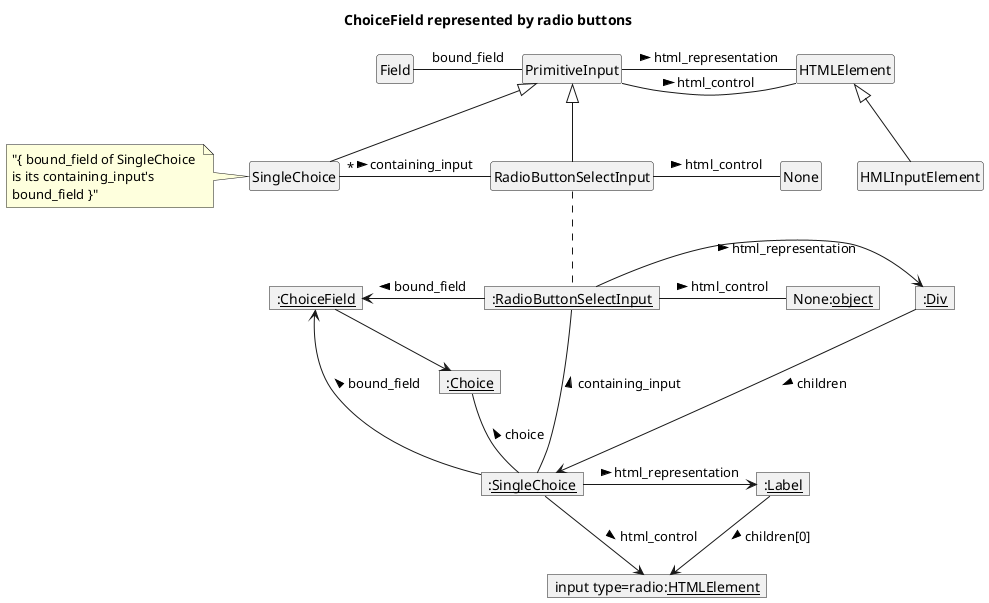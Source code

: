 @startuml

title ChoiceField represented by radio buttons

hide members
hide circle

RadioButtonSelectInput -up-|> PrimitiveInput
PrimitiveInput -right- HTMLElement : html_representation >
PrimitiveInput -right- HTMLElement : html_control >
PrimitiveInput -left- Field : bound_field
SingleChoice -up-|> PrimitiveInput
HMLInputElement -up-|> HTMLElement
RadioButtonSelectInput -right- None : html_control >
SingleChoice "*" -right- RadioButtonSelectInput : containing_input >
note left of SingleChoice: "{ bound_field of SingleChoice \nis its containing_input's \nbound_field }"

object ":<u>RadioButtonSelectInput</u>" as RadioButtonSelectInput_instance
object "input type=radio:<u>HTMLElement</u>" as HTMLElement_instance
object ":<u>SingleChoice</u>" as SingleChoice_instance
RadioButtonSelectInput_instance ..up RadioButtonSelectInput
together {
 object "None:<u>object</u>" as None_instance
 object ":<u>Div</u>" as Div_instance
}
object ":<u>ChoiceField</u>" as ChoiceField_instance
object ":<u>Choice</u>" as Choice_instance
object ":<u>Label</u>" as Label_instance
RadioButtonSelectInput_instance -right-> Div_instance : html_representation >
RadioButtonSelectInput_instance -right- None_instance : html_control >
RadioButtonSelectInput_instance -left-> ChoiceField_instance : bound_field >
SingleChoice_instance -up-> ChoiceField_instance : bound_field >
SingleChoice_instance -up-- RadioButtonSelectInput_instance : containing_input >
SingleChoice_instance -left- Choice_instance : choice >
Div_instance -down-> SingleChoice_instance : children >
SingleChoice_instance -right-> Label_instance : html_representation >
SingleChoice_instance -right-> HTMLElement_instance : html_control >
ChoiceField_instance -down-> Choice_instance
Label_instance -down-> HTMLElement_instance : children[0] >

@enduml
